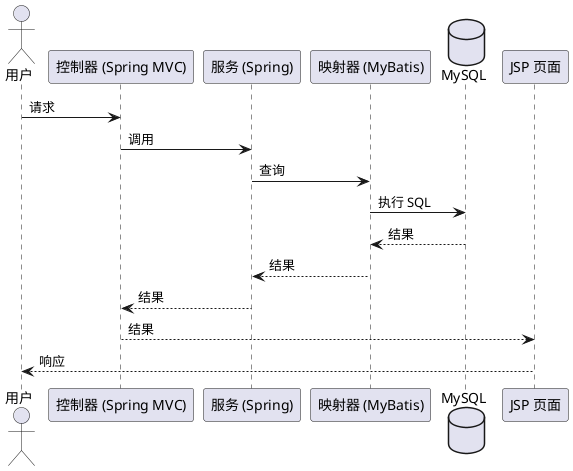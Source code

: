 @startuml

actor 用户
participant "控制器 (Spring MVC)" as 控制器
participant "服务 (Spring)" as 服务
participant "映射器 (MyBatis)" as 映射器
database MySQL
participant "JSP 页面" as JSP页面

用户 -> 控制器: 请求
控制器 -> 服务: 调用
服务 -> 映射器: 查询
映射器 -> MySQL: 执行 SQL
MySQL --> 映射器: 结果
映射器 --> 服务: 结果
服务 --> 控制器: 结果
控制器 --> JSP页面: 结果
JSP页面 --> 用户: 响应

@enduml
